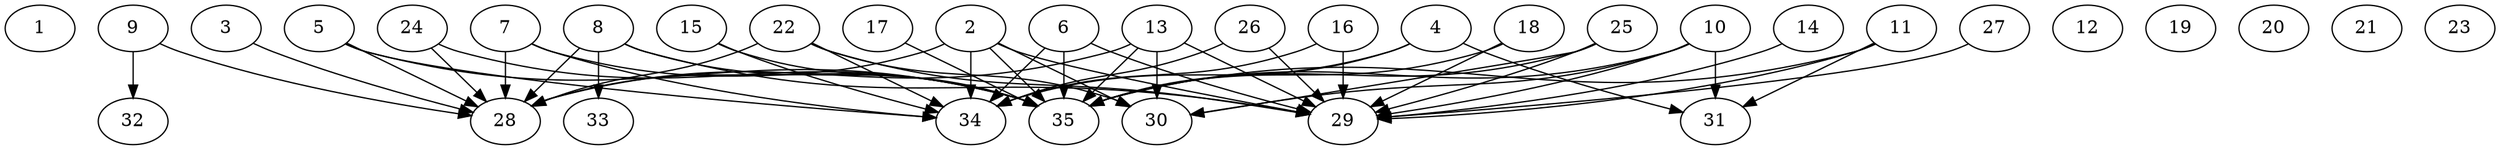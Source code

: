 // DAG automatically generated by daggen at Thu Oct  3 14:05:36 2019
// ./daggen --dot -n 35 --ccr 0.4 --fat 0.9 --regular 0.7 --density 0.6 --mindata 5242880 --maxdata 52428800 
digraph G {
  1 [size="110046720", alpha="0.14", expect_size="44018688"] 
  2 [size="102059520", alpha="0.05", expect_size="40823808"] 
  2 -> 28 [size ="40823808"]
  2 -> 29 [size ="40823808"]
  2 -> 30 [size ="40823808"]
  2 -> 34 [size ="40823808"]
  2 -> 35 [size ="40823808"]
  3 [size="40988160", alpha="0.10", expect_size="16395264"] 
  3 -> 28 [size ="16395264"]
  4 [size="69335040", alpha="0.07", expect_size="27734016"] 
  4 -> 31 [size ="27734016"]
  4 -> 34 [size ="27734016"]
  4 -> 35 [size ="27734016"]
  5 [size="101283840", alpha="0.06", expect_size="40513536"] 
  5 -> 28 [size ="40513536"]
  5 -> 34 [size ="40513536"]
  5 -> 35 [size ="40513536"]
  6 [size="106798080", alpha="0.01", expect_size="42719232"] 
  6 -> 29 [size ="42719232"]
  6 -> 34 [size ="42719232"]
  6 -> 35 [size ="42719232"]
  7 [size="98096640", alpha="0.12", expect_size="39238656"] 
  7 -> 28 [size ="39238656"]
  7 -> 34 [size ="39238656"]
  7 -> 35 [size ="39238656"]
  8 [size="78812160", alpha="0.01", expect_size="31524864"] 
  8 -> 28 [size ="31524864"]
  8 -> 29 [size ="31524864"]
  8 -> 33 [size ="31524864"]
  8 -> 35 [size ="31524864"]
  9 [size="31022080", alpha="0.04", expect_size="12408832"] 
  9 -> 28 [size ="12408832"]
  9 -> 32 [size ="12408832"]
  10 [size="67758080", alpha="0.19", expect_size="27103232"] 
  10 -> 29 [size ="27103232"]
  10 -> 30 [size ="27103232"]
  10 -> 31 [size ="27103232"]
  10 -> 35 [size ="27103232"]
  11 [size="127544320", alpha="0.12", expect_size="51017728"] 
  11 -> 29 [size ="51017728"]
  11 -> 31 [size ="51017728"]
  11 -> 35 [size ="51017728"]
  12 [size="93998080", alpha="0.01", expect_size="37599232"] 
  13 [size="120806400", alpha="0.11", expect_size="48322560"] 
  13 -> 28 [size ="48322560"]
  13 -> 29 [size ="48322560"]
  13 -> 30 [size ="48322560"]
  13 -> 35 [size ="48322560"]
  14 [size="61340160", alpha="0.06", expect_size="24536064"] 
  14 -> 29 [size ="24536064"]
  15 [size="100528640", alpha="0.19", expect_size="40211456"] 
  15 -> 34 [size ="40211456"]
  15 -> 35 [size ="40211456"]
  16 [size="19676160", alpha="0.06", expect_size="7870464"] 
  16 -> 29 [size ="7870464"]
  16 -> 34 [size ="7870464"]
  17 [size="28474880", alpha="0.00", expect_size="11389952"] 
  17 -> 35 [size ="11389952"]
  18 [size="97776640", alpha="0.18", expect_size="39110656"] 
  18 -> 29 [size ="39110656"]
  18 -> 35 [size ="39110656"]
  19 [size="101450240", alpha="0.06", expect_size="40580096"] 
  20 [size="127390720", alpha="0.20", expect_size="50956288"] 
  21 [size="120947200", alpha="0.10", expect_size="48378880"] 
  22 [size="72125440", alpha="0.15", expect_size="28850176"] 
  22 -> 28 [size ="28850176"]
  22 -> 29 [size ="28850176"]
  22 -> 30 [size ="28850176"]
  22 -> 34 [size ="28850176"]
  23 [size="76090880", alpha="0.05", expect_size="30436352"] 
  24 [size="23247360", alpha="0.04", expect_size="9298944"] 
  24 -> 28 [size ="9298944"]
  24 -> 35 [size ="9298944"]
  25 [size="56908800", alpha="0.19", expect_size="22763520"] 
  25 -> 29 [size ="22763520"]
  25 -> 30 [size ="22763520"]
  25 -> 35 [size ="22763520"]
  26 [size="53601280", alpha="0.09", expect_size="21440512"] 
  26 -> 29 [size ="21440512"]
  26 -> 34 [size ="21440512"]
  27 [size="88719360", alpha="0.14", expect_size="35487744"] 
  27 -> 29 [size ="35487744"]
  28 [size="91141120", alpha="0.10", expect_size="36456448"] 
  29 [size="76825600", alpha="0.08", expect_size="30730240"] 
  30 [size="111336960", alpha="0.17", expect_size="44534784"] 
  31 [size="108638720", alpha="0.04", expect_size="43455488"] 
  32 [size="47708160", alpha="0.05", expect_size="19083264"] 
  33 [size="17497600", alpha="0.05", expect_size="6999040"] 
  34 [size="45888000", alpha="0.13", expect_size="18355200"] 
  35 [size="71144960", alpha="0.15", expect_size="28457984"] 
}
